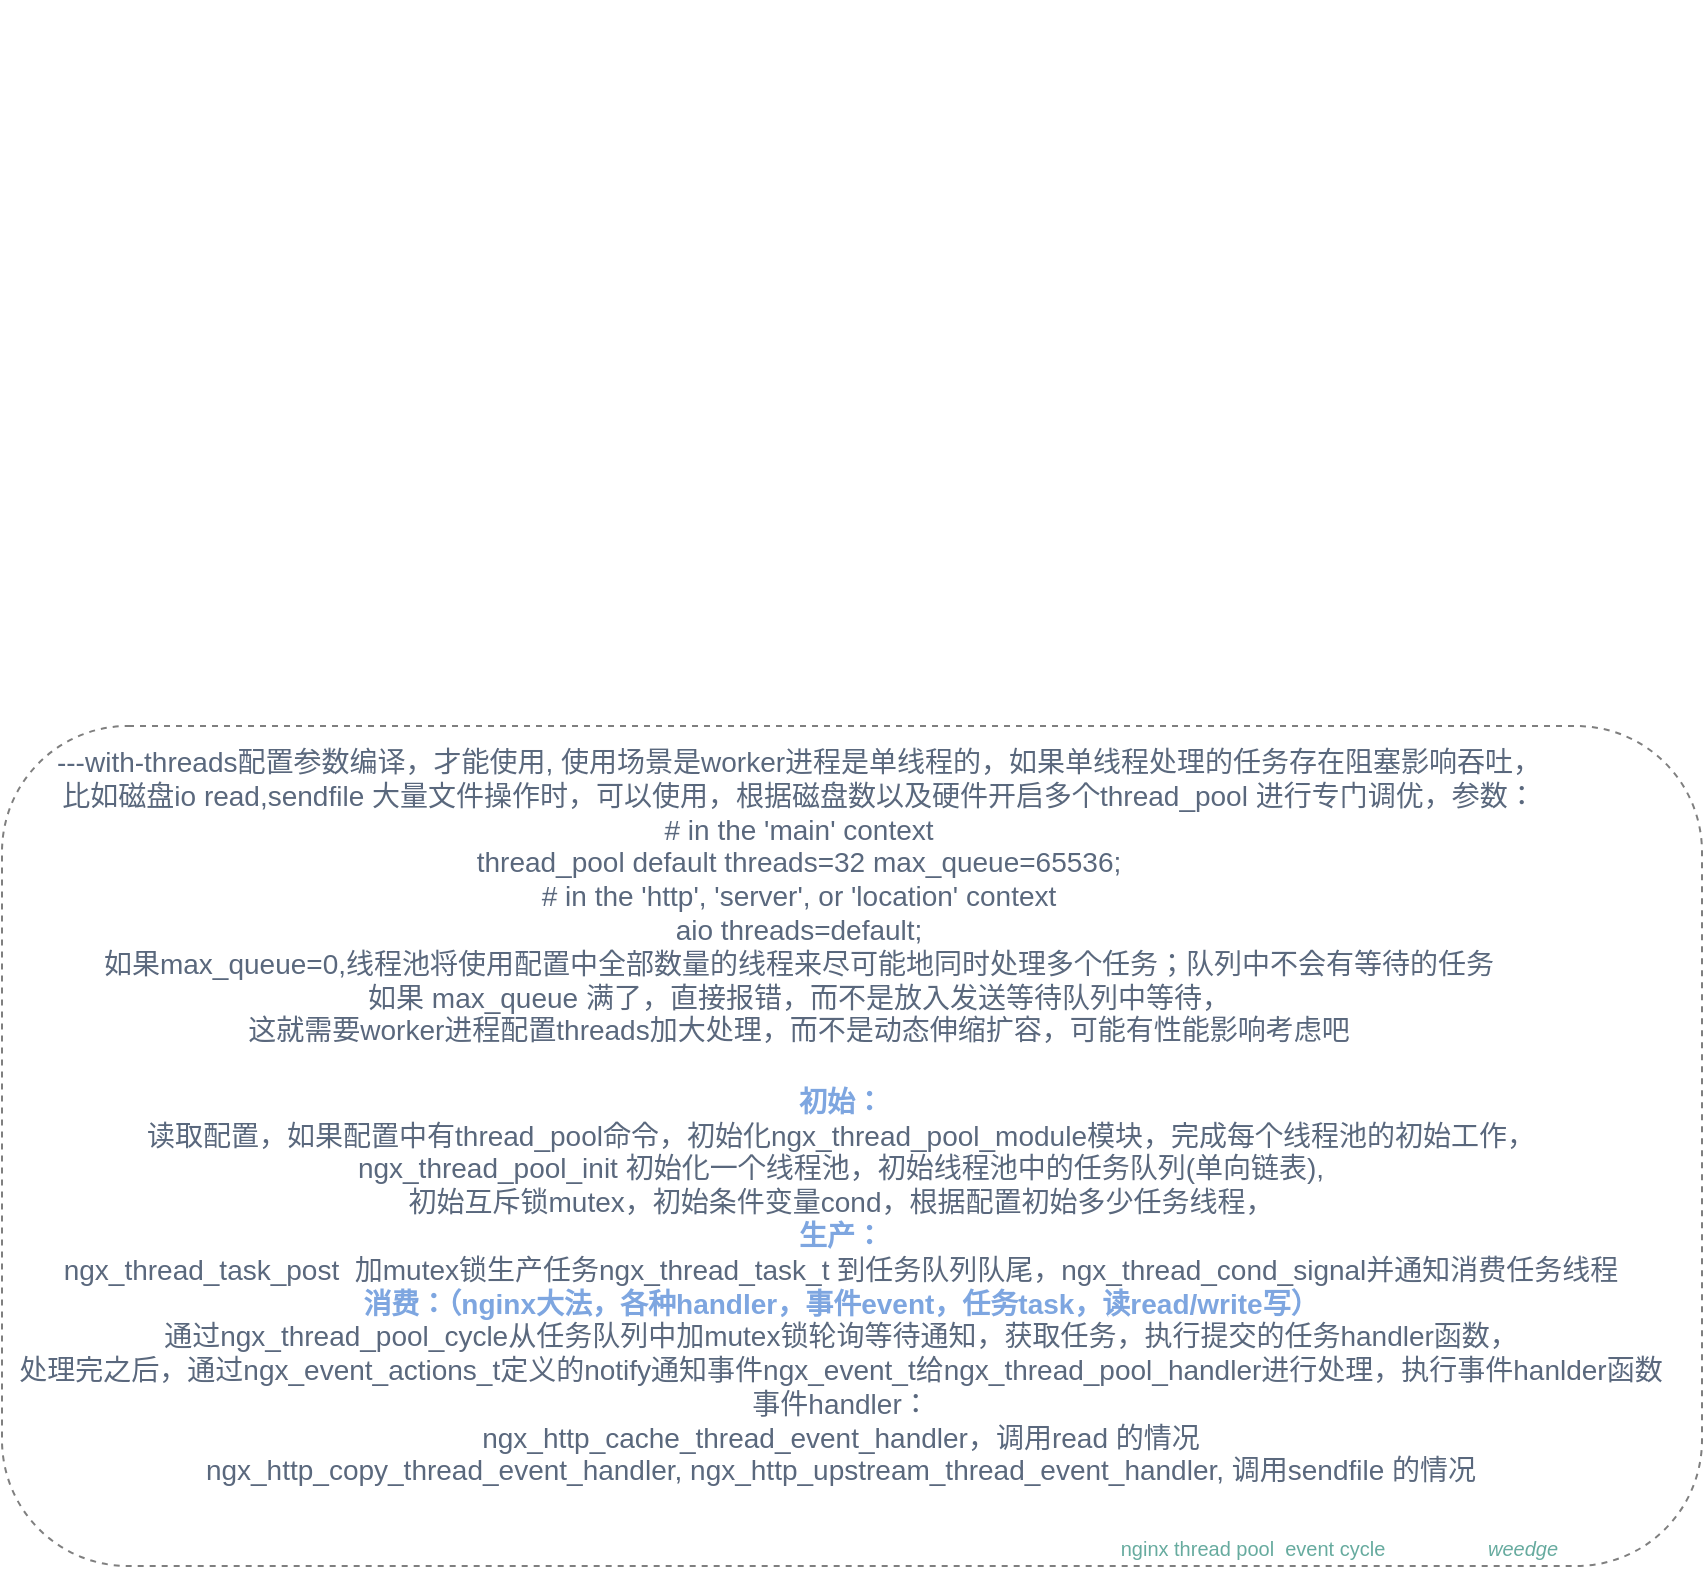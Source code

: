 <mxfile version="15.8.6" type="github">
  <diagram id="FWJPGezK9j8gdbF37r2M" name="Page-1">
    <mxGraphModel dx="1773" dy="603" grid="1" gridSize="10" guides="1" tooltips="1" connect="1" arrows="1" fold="1" page="1" pageScale="1" pageWidth="827" pageHeight="1169" math="0" shadow="0">
      <root>
        <mxCell id="0" />
        <mxCell id="1" parent="0" />
        <mxCell id="SzUL2O4MbR3VGQP7T_4b-2" value="" style="shape=image;verticalLabelPosition=bottom;labelBackgroundColor=#ffffff;verticalAlign=top;aspect=fixed;imageAspect=0;image=https://www.nginx.com/wp-content/uploads/2016/07/thread-pools-worker-process-event-cycle.png;" vertex="1" parent="1">
          <mxGeometry x="10" y="167.88" width="746.42" height="353.12" as="geometry" />
        </mxCell>
        <mxCell id="SzUL2O4MbR3VGQP7T_4b-3" value="---with-threads配置参数编译，才能使用, 使用场景是worker进程是单线程的，如果单线程处理的任务存在阻塞影响吞吐，&lt;br style=&quot;font-size: 14px;&quot;&gt;比如磁盘io read,sendfile 大量文件操作时，可以使用，根据磁盘数以及硬件开启多个thread_pool 进行专门调优，参数：&lt;br style=&quot;font-size: 14px;&quot;&gt;&lt;div style=&quot;font-size: 14px;&quot;&gt;# in the &#39;main&#39; context&lt;/div&gt;&lt;div style=&quot;font-size: 14px;&quot;&gt;thread_pool default threads=32 max_queue=65536;&lt;/div&gt;&lt;div style=&quot;font-size: 14px;&quot;&gt;# in the &#39;http&#39;, &#39;server&#39;, or &#39;location&#39; context&lt;/div&gt;&lt;div style=&quot;font-size: 14px;&quot;&gt;aio threads=default;&lt;/div&gt;&lt;div style=&quot;font-size: 14px;&quot;&gt;如果max_queue=0,线程池将使用配置中全部数量的线程来尽可能地同时处理多个任务；队列中不会有等待的任务&lt;/div&gt;&lt;div style=&quot;font-size: 14px;&quot;&gt;&lt;div style=&quot;font-size: 14px;&quot;&gt;如果 max_queue&amp;nbsp;满了，直接报错，而不是放入发送等待队列中等待，&lt;/div&gt;&lt;div style=&quot;font-size: 14px;&quot;&gt;这就需要worker进程配置threads加大处理，而不是动态伸缩扩容，可能有性能影响考虑吧&lt;/div&gt;&lt;/div&gt;" style="text;html=1;align=center;verticalAlign=middle;resizable=0;points=[];autosize=1;strokeColor=none;fillColor=none;fontSize=14;fontColor=#5A687D;fontStyle=0" vertex="1" parent="1">
          <mxGeometry x="8" y="535" width="760" height="160" as="geometry" />
        </mxCell>
        <mxCell id="SzUL2O4MbR3VGQP7T_4b-4" value="&lt;b style=&quot;font-size: 14px&quot;&gt;&lt;font color=&quot;#7ea6e0&quot;&gt;初始：&lt;br style=&quot;font-size: 14px&quot;&gt;&lt;/font&gt;&lt;/b&gt;读取配置，如果配置中有thread_pool命令，初始化ngx_thread_pool_module模块，完成每个线程池的初始工作，&lt;br style=&quot;font-size: 14px&quot;&gt;ngx_thread_pool_init 初始化一个线程池，初始线程池中的任务队列(单向链表),&lt;br style=&quot;font-size: 14px&quot;&gt;初始互斥锁mutex，初始条件变量cond，根据配置初始多少任务线程，&lt;br style=&quot;font-size: 14px&quot;&gt;&lt;b style=&quot;font-size: 14px&quot;&gt;&lt;font color=&quot;#7ea6e0&quot;&gt;生产：&lt;br style=&quot;font-size: 14px&quot;&gt;&lt;/font&gt;&lt;/b&gt;ngx_thread_task_post&amp;nbsp; 加mutex锁生产任务ngx_thread_task_t 到任务队列队尾，ngx_thread_cond_signal并通知消费任务线程&lt;br style=&quot;font-size: 14px&quot;&gt;&lt;b style=&quot;font-size: 14px&quot;&gt;&lt;font color=&quot;#7ea6e0&quot;&gt;消费：（nginx大法，各种handler，事件event，任务task，读read/write写）&lt;br style=&quot;font-size: 14px&quot;&gt;&lt;/font&gt;&lt;/b&gt;通过ngx_thread_pool_cycle从任务队列中加mutex锁轮询等待通知，获取任务，执行提交的任务handler函数，&lt;br style=&quot;font-size: 14px&quot;&gt;处理完之后，通过ngx_event_actions_t定义的notify通知事件ngx_event_t给ngx_thread_pool_handler进行处理，执行事件hanlder函数&lt;br&gt;事件handler：&lt;br&gt;ngx_http_cache_thread_event_handler，调用read 的情况&lt;br&gt;&amp;nbsp;ngx_http_copy_thread_event_handler, ngx_http_upstream_thread_event_handler, 调用sendfile 的情况&amp;nbsp;" style="text;html=1;align=center;verticalAlign=middle;resizable=0;points=[];autosize=1;strokeColor=none;fillColor=none;fontSize=14;fontColor=#5A687D;" vertex="1" parent="1">
          <mxGeometry x="-11" y="705" width="840" height="210" as="geometry" />
        </mxCell>
        <mxCell id="SzUL2O4MbR3VGQP7T_4b-5" value="" style="rounded=1;whiteSpace=wrap;html=1;dashed=1;fontSize=14;fontColor=#7EA6E0;fillColor=none;opacity=50;" vertex="1" parent="1">
          <mxGeometry x="-10" y="530" width="850" height="420" as="geometry" />
        </mxCell>
        <mxCell id="SzUL2O4MbR3VGQP7T_4b-6" value="&lt;font color=&quot;#67ab9f&quot; size=&quot;1&quot;&gt;nginx thread pool&amp;nbsp; event cycle&lt;/font&gt;" style="text;html=1;align=center;verticalAlign=middle;resizable=0;points=[];autosize=1;strokeColor=none;fillColor=none;fontSize=14;fontColor=#7EA6E0;" vertex="1" parent="1">
          <mxGeometry x="530" y="930" width="170" height="20" as="geometry" />
        </mxCell>
        <mxCell id="SzUL2O4MbR3VGQP7T_4b-7" value="&lt;font color=&quot;#67ab9f&quot; size=&quot;1&quot;&gt;weedge&lt;/font&gt;" style="text;html=1;align=center;verticalAlign=middle;resizable=0;points=[];autosize=1;strokeColor=none;fillColor=none;fontSize=14;fontColor=#7EA6E0;fontStyle=2" vertex="1" parent="1">
          <mxGeometry x="720" y="930" width="60" height="20" as="geometry" />
        </mxCell>
      </root>
    </mxGraphModel>
  </diagram>
</mxfile>
